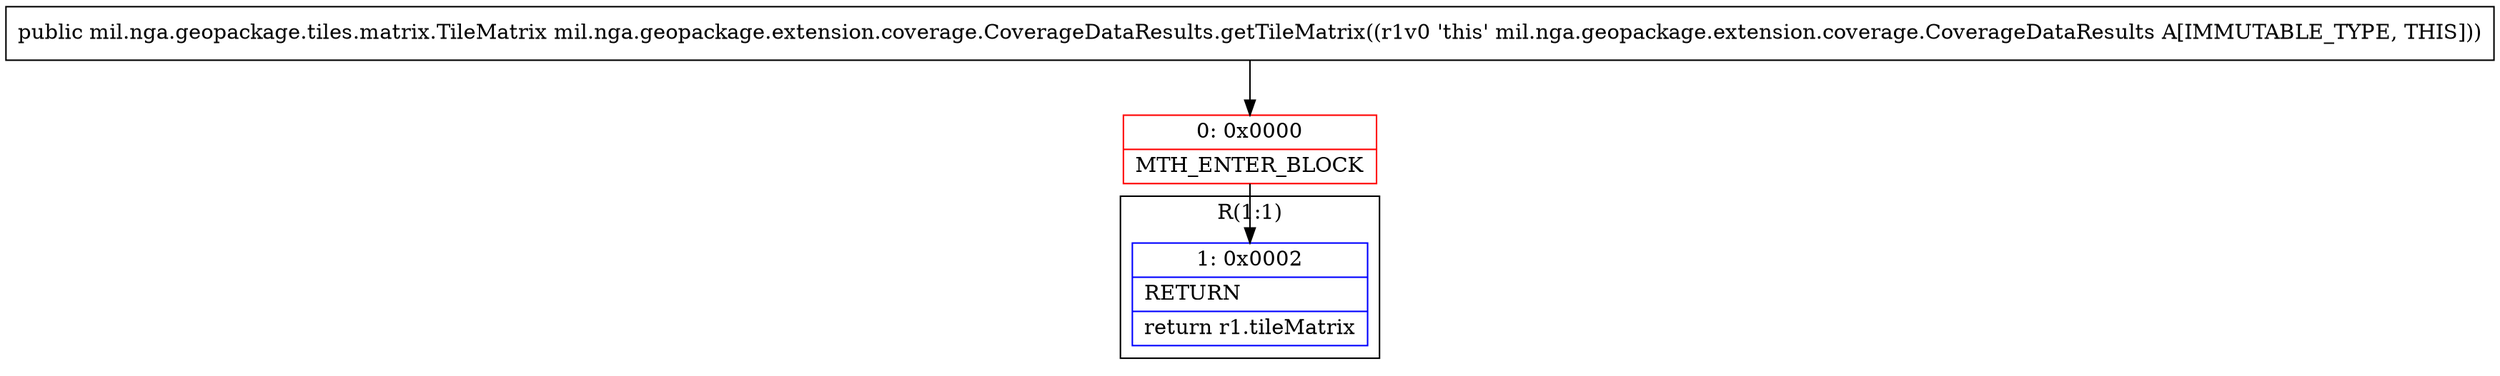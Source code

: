 digraph "CFG formil.nga.geopackage.extension.coverage.CoverageDataResults.getTileMatrix()Lmil\/nga\/geopackage\/tiles\/matrix\/TileMatrix;" {
subgraph cluster_Region_976564550 {
label = "R(1:1)";
node [shape=record,color=blue];
Node_1 [shape=record,label="{1\:\ 0x0002|RETURN\l|return r1.tileMatrix\l}"];
}
Node_0 [shape=record,color=red,label="{0\:\ 0x0000|MTH_ENTER_BLOCK\l}"];
MethodNode[shape=record,label="{public mil.nga.geopackage.tiles.matrix.TileMatrix mil.nga.geopackage.extension.coverage.CoverageDataResults.getTileMatrix((r1v0 'this' mil.nga.geopackage.extension.coverage.CoverageDataResults A[IMMUTABLE_TYPE, THIS])) }"];
MethodNode -> Node_0;
Node_0 -> Node_1;
}

